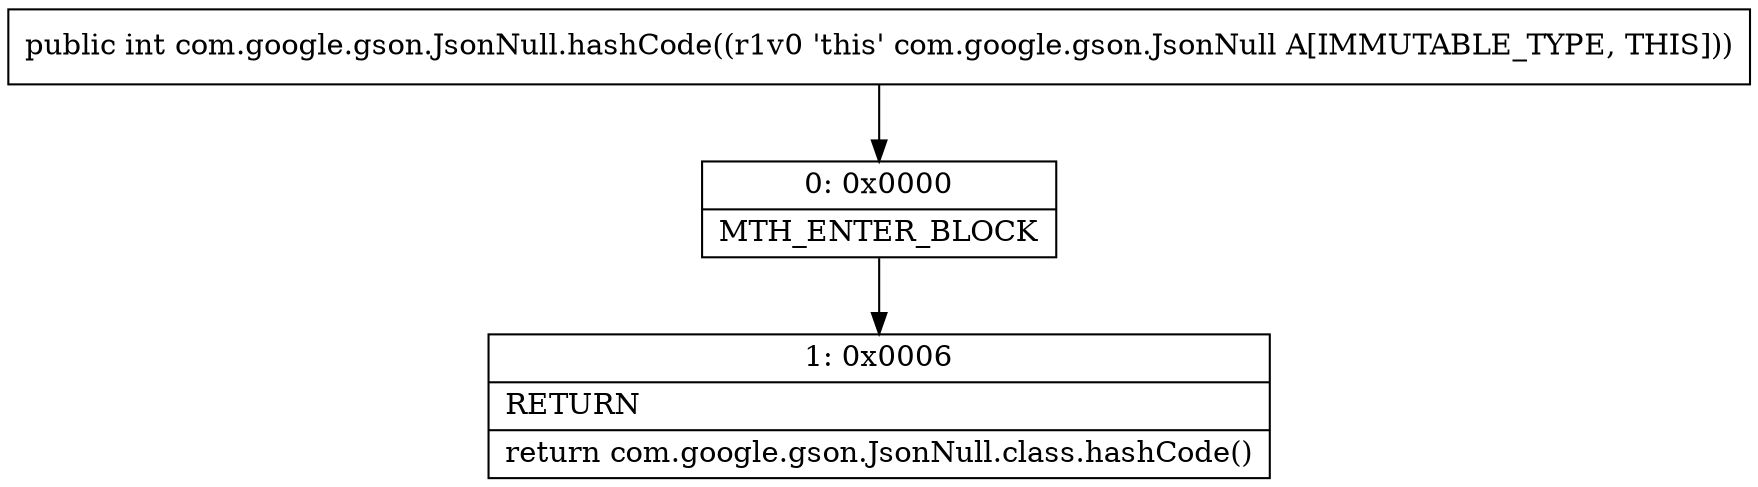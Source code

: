 digraph "CFG forcom.google.gson.JsonNull.hashCode()I" {
Node_0 [shape=record,label="{0\:\ 0x0000|MTH_ENTER_BLOCK\l}"];
Node_1 [shape=record,label="{1\:\ 0x0006|RETURN\l|return com.google.gson.JsonNull.class.hashCode()\l}"];
MethodNode[shape=record,label="{public int com.google.gson.JsonNull.hashCode((r1v0 'this' com.google.gson.JsonNull A[IMMUTABLE_TYPE, THIS])) }"];
MethodNode -> Node_0;
Node_0 -> Node_1;
}

